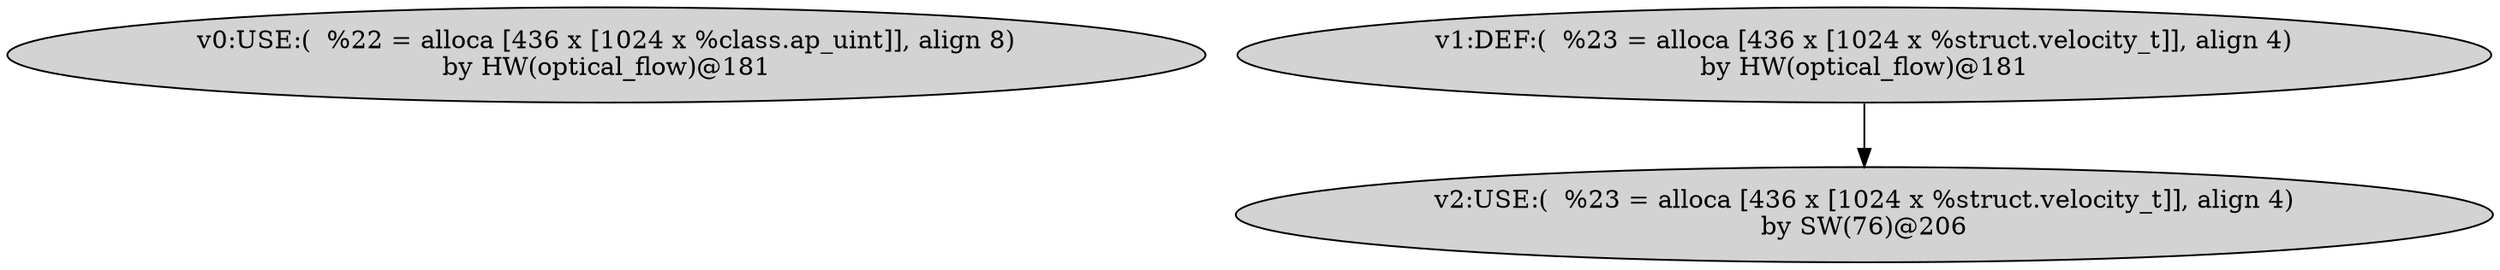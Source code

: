 digraph defuse_graph {
v0 [label = "v0:USE:(  %22 = alloca [436 x [1024 x %class.ap_uint]], align 8)\nby HW(optical_flow)@181" ,style=filled];
v1 [label = "v1:DEF:(  %23 = alloca [436 x [1024 x %struct.velocity_t]], align 4)\nby HW(optical_flow)@181" ,style=filled];
v2 [label = "v2:USE:(  %23 = alloca [436 x [1024 x %struct.velocity_t]], align 4)\nby SW(76)@206" ,style=filled];
v1 -> v2;
}
